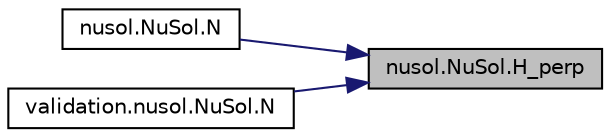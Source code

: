 digraph "nusol.NuSol.H_perp"
{
 // INTERACTIVE_SVG=YES
 // LATEX_PDF_SIZE
  edge [fontname="Helvetica",fontsize="10",labelfontname="Helvetica",labelfontsize="10"];
  node [fontname="Helvetica",fontsize="10",shape=record];
  rankdir="RL";
  Node1 [label="nusol.NuSol.H_perp",height=0.2,width=0.4,color="black", fillcolor="grey75", style="filled", fontcolor="black",tooltip=" "];
  Node1 -> Node2 [dir="back",color="midnightblue",fontsize="10",style="solid",fontname="Helvetica"];
  Node2 [label="nusol.NuSol.N",height=0.2,width=0.4,color="black", fillcolor="white", style="filled",URL="$classnusol_1_1_nu_sol.html#aa26cfc0b4b7420bc5fac639f0e795225",tooltip=" "];
  Node1 -> Node3 [dir="back",color="midnightblue",fontsize="10",style="solid",fontname="Helvetica"];
  Node3 [label="validation.nusol.NuSol.N",height=0.2,width=0.4,color="black", fillcolor="white", style="filled",URL="$classvalidation_1_1nusol_1_1_nu_sol.html#ac7ce3a7e4772ecc0dffec40f03d695d9",tooltip=" "];
}
